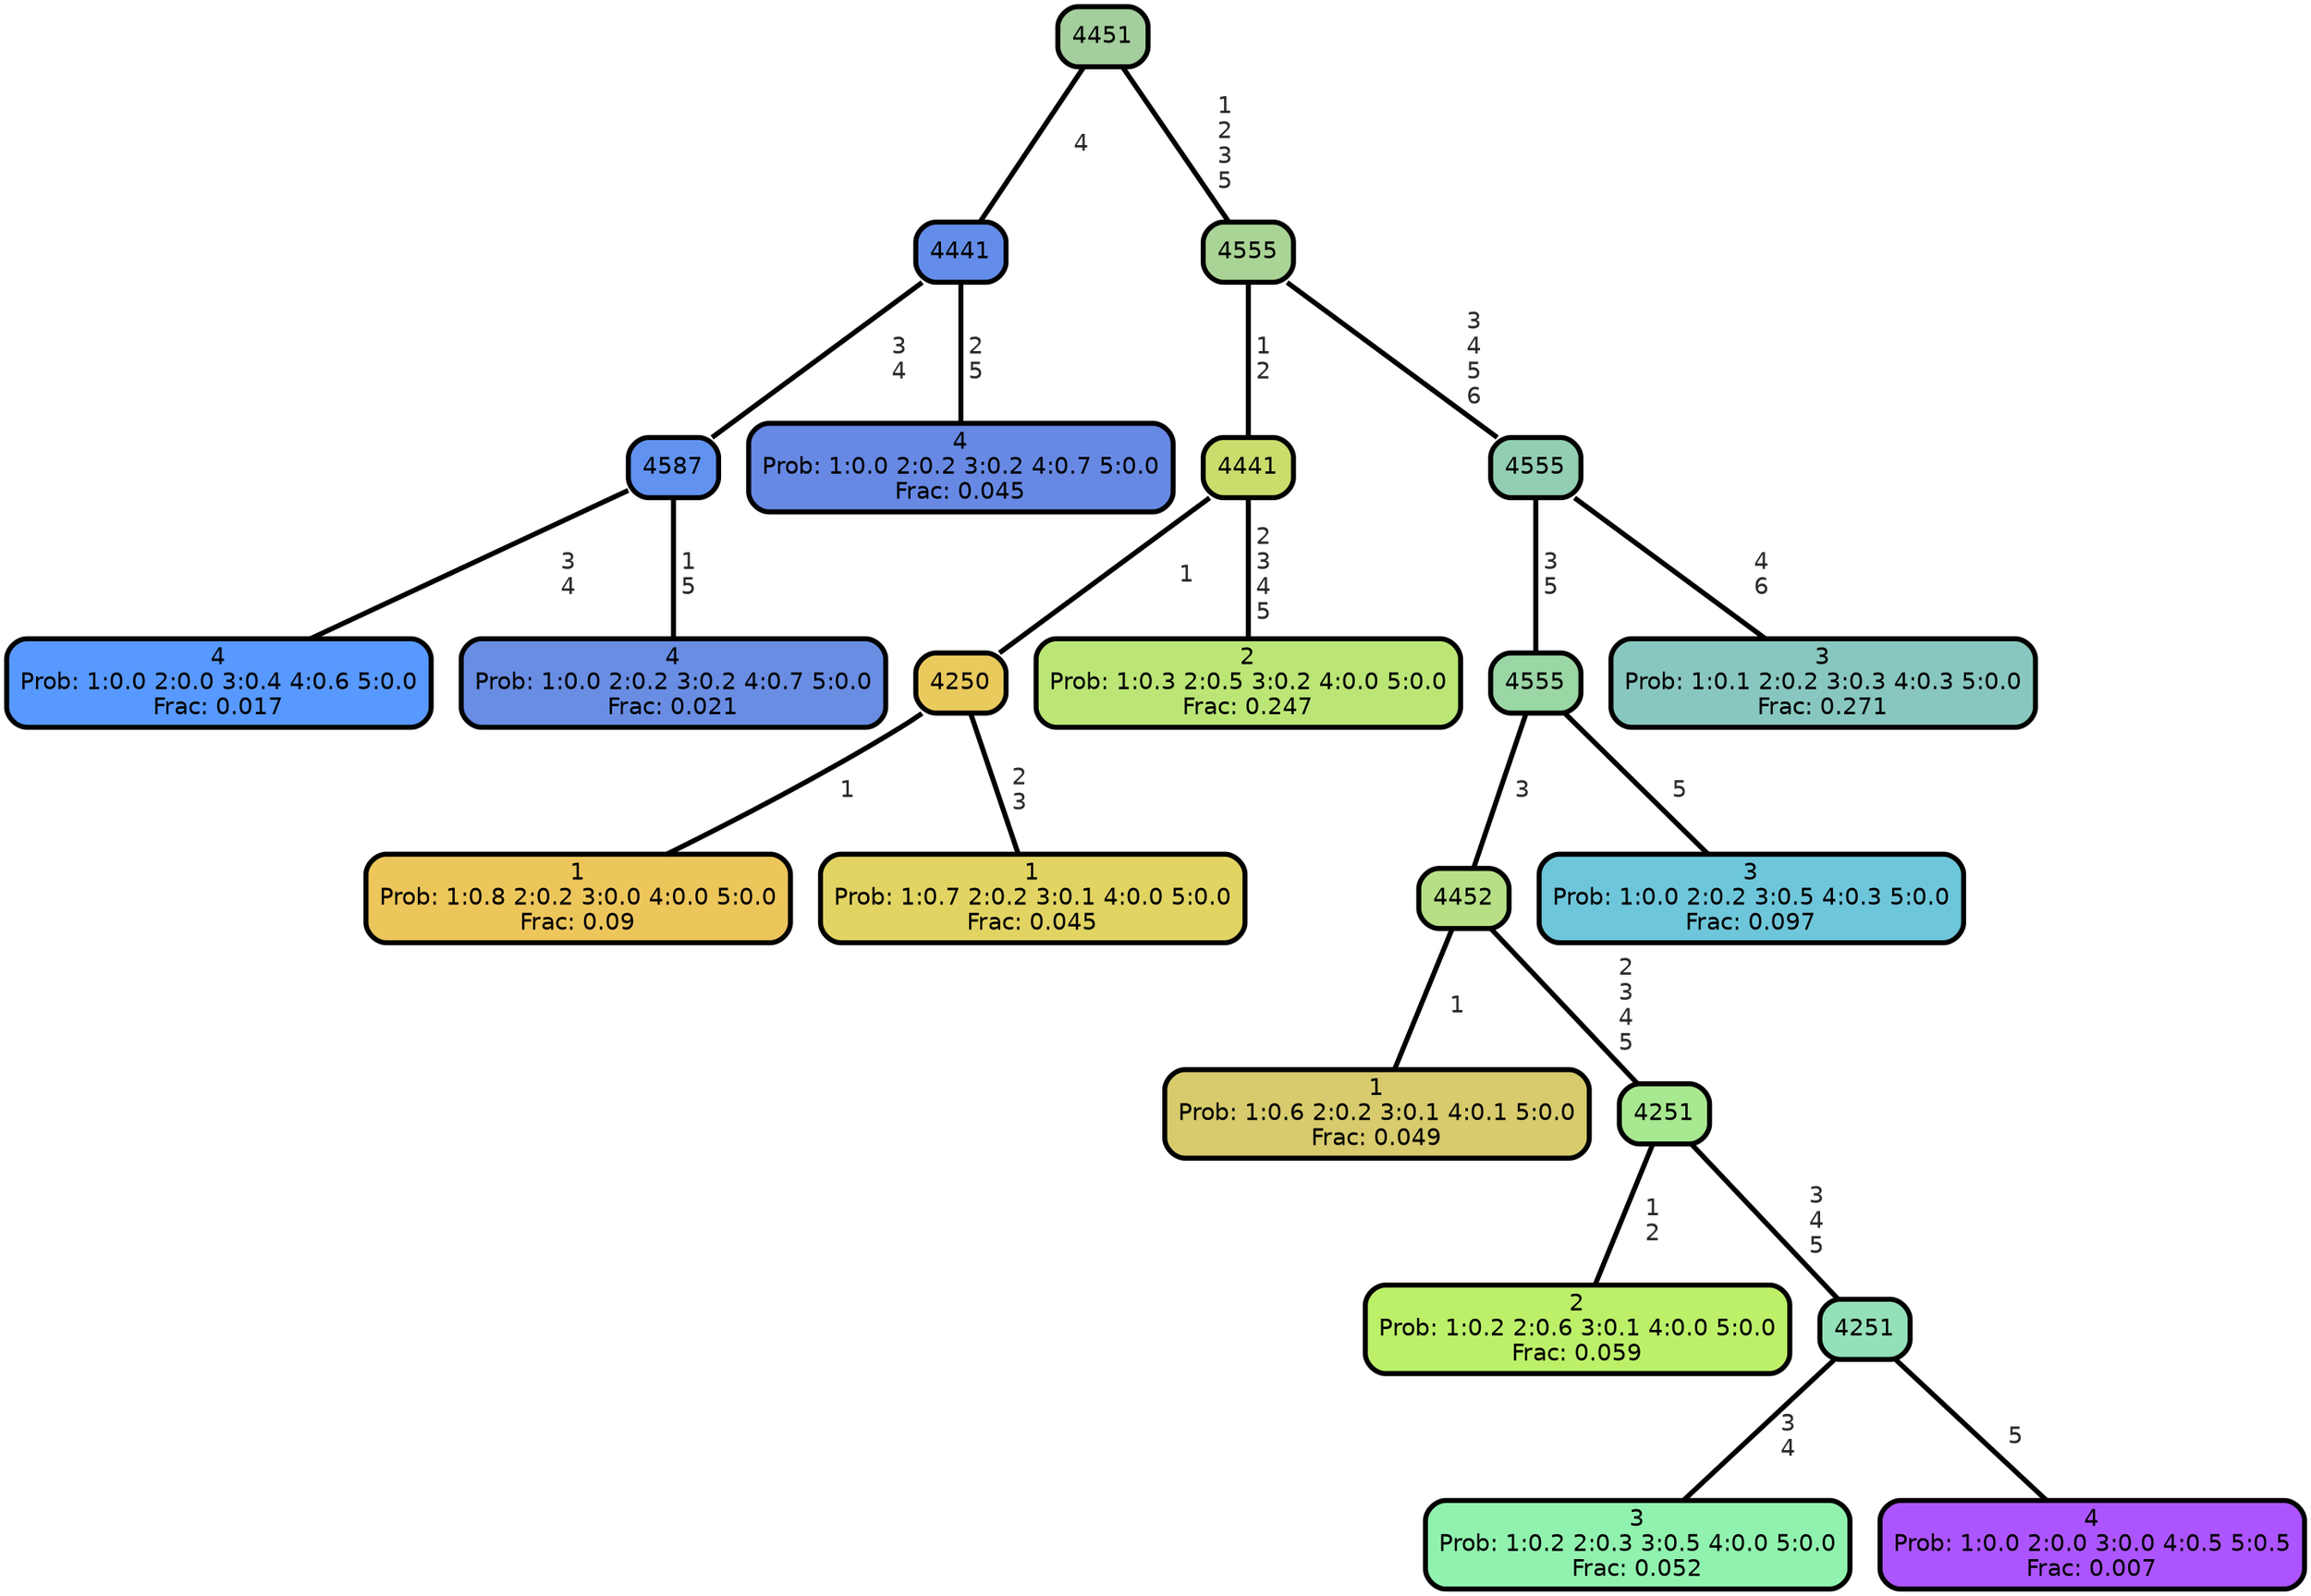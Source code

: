 graph Tree {
node [shape=box, style="filled, rounded",color="black",penwidth="3",fontcolor="black",                 fontname=helvetica] ;
graph [ranksep="0 equally", splines=straight,                 bgcolor=transparent, dpi=200] ;
edge [fontname=helvetica, fontweight=bold,fontcolor=grey14,color=black] ;
0 [label="4
Prob: 1:0.0 2:0.0 3:0.4 4:0.6 5:0.0
Frac: 0.017", fillcolor="#5899ff"] ;
1 [label="4587", fillcolor="#6192ef"] ;
2 [label="4
Prob: 1:0.0 2:0.2 3:0.2 4:0.7 5:0.0
Frac: 0.021", fillcolor="#688de2"] ;
3 [label="4441", fillcolor="#648de9"] ;
4 [label="4
Prob: 1:0.0 2:0.2 3:0.2 4:0.7 5:0.0
Frac: 0.045", fillcolor="#6789e4"] ;
5 [label="4451", fillcolor="#a4ce9d"] ;
6 [label="1
Prob: 1:0.8 2:0.2 3:0.0 4:0.0 5:0.0
Frac: 0.09", fillcolor="#edc65b"] ;
7 [label="4250", fillcolor="#e9ca5d"] ;
8 [label="1
Prob: 1:0.7 2:0.2 3:0.1 4:0.0 5:0.0
Frac: 0.045", fillcolor="#e1d462"] ;
9 [label="4441", fillcolor="#cbdc6d"] ;
10 [label="2
Prob: 1:0.3 2:0.5 3:0.2 4:0.0 5:0.0
Frac: 0.247", fillcolor="#bbe676"] ;
11 [label="4555", fillcolor="#aad496"] ;
12 [label="1
Prob: 1:0.6 2:0.2 3:0.1 4:0.1 5:0.0
Frac: 0.049", fillcolor="#d7cb6d"] ;
13 [label="4452", fillcolor="#b6df86"] ;
14 [label="2
Prob: 1:0.2 2:0.6 3:0.1 4:0.0 5:0.0
Frac: 0.059", fillcolor="#bdf069"] ;
15 [label="4251", fillcolor="#a8e891"] ;
16 [label="3
Prob: 1:0.2 2:0.3 3:0.5 4:0.0 5:0.0
Frac: 0.052", fillcolor="#91f2af"] ;
17 [label="4251", fillcolor="#94e0b9"] ;
18 [label="4
Prob: 1:0.0 2:0.0 3:0.0 4:0.5 5:0.5
Frac: 0.007", fillcolor="#ac55ff"] ;
19 [label="4555", fillcolor="#9bd6a5"] ;
20 [label="3
Prob: 1:0.0 2:0.2 3:0.5 4:0.3 5:0.0
Frac: 0.097", fillcolor="#6ec6da"] ;
21 [label="4555", fillcolor="#92ceb2"] ;
22 [label="3
Prob: 1:0.1 2:0.2 3:0.3 4:0.3 5:0.0
Frac: 0.271", fillcolor="#88c7bf"] ;
1 -- 0 [label=" 3\n 4",penwidth=3] ;
1 -- 2 [label=" 1\n 5",penwidth=3] ;
3 -- 1 [label=" 3\n 4",penwidth=3] ;
3 -- 4 [label=" 2\n 5",penwidth=3] ;
5 -- 3 [label=" 4",penwidth=3] ;
5 -- 11 [label=" 1\n 2\n 3\n 5",penwidth=3] ;
7 -- 6 [label=" 1",penwidth=3] ;
7 -- 8 [label=" 2\n 3",penwidth=3] ;
9 -- 7 [label=" 1",penwidth=3] ;
9 -- 10 [label=" 2\n 3\n 4\n 5",penwidth=3] ;
11 -- 9 [label=" 1\n 2",penwidth=3] ;
11 -- 21 [label=" 3\n 4\n 5\n 6",penwidth=3] ;
13 -- 12 [label=" 1",penwidth=3] ;
13 -- 15 [label=" 2\n 3\n 4\n 5",penwidth=3] ;
15 -- 14 [label=" 1\n 2",penwidth=3] ;
15 -- 17 [label=" 3\n 4\n 5",penwidth=3] ;
17 -- 16 [label=" 3\n 4",penwidth=3] ;
17 -- 18 [label=" 5",penwidth=3] ;
19 -- 13 [label=" 3",penwidth=3] ;
19 -- 20 [label=" 5",penwidth=3] ;
21 -- 19 [label=" 3\n 5",penwidth=3] ;
21 -- 22 [label=" 4\n 6",penwidth=3] ;
{rank = same;}}